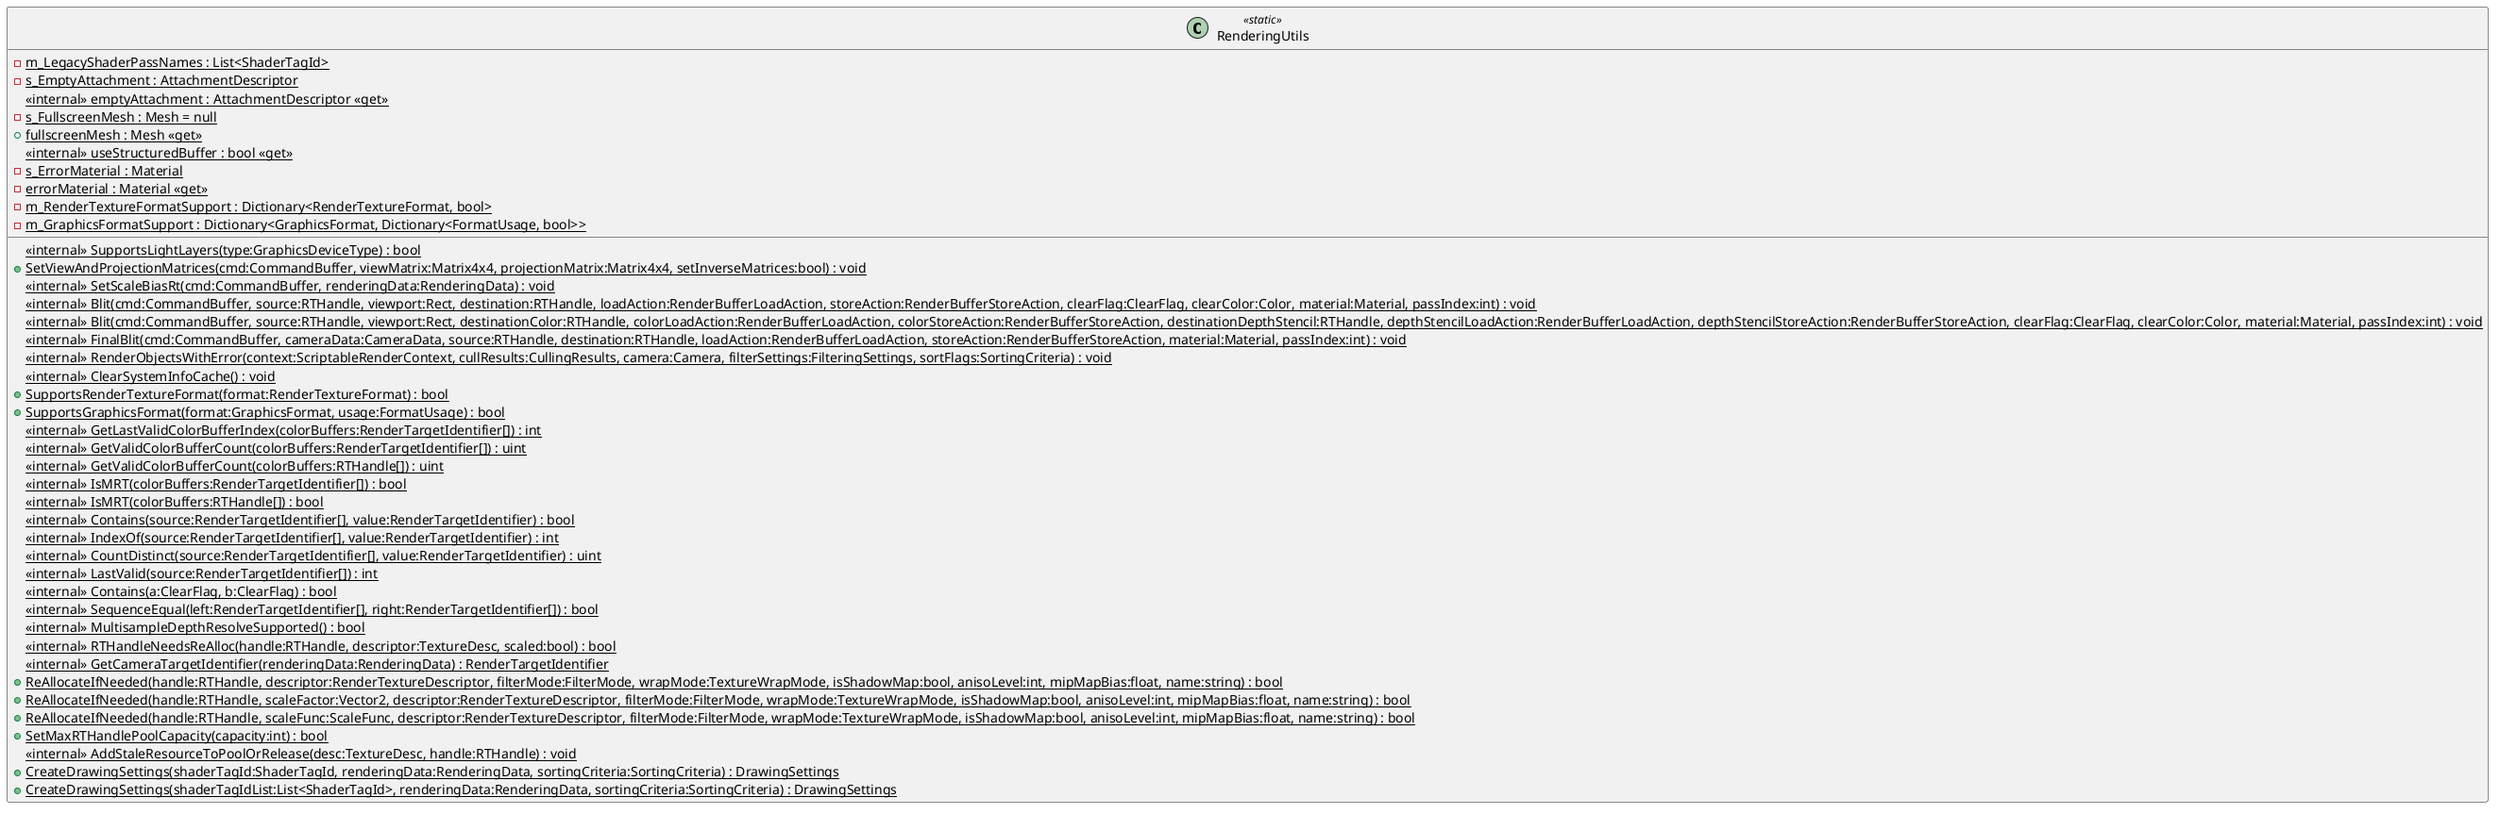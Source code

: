 @startuml
class RenderingUtils <<static>> {
    {static} - m_LegacyShaderPassNames : List<ShaderTagId>
    {static} - s_EmptyAttachment : AttachmentDescriptor
    <<internal>> {static} emptyAttachment : AttachmentDescriptor <<get>>
    {static} - s_FullscreenMesh : Mesh = null
    + {static} fullscreenMesh : Mesh <<get>>
    <<internal>> {static} useStructuredBuffer : bool <<get>>
    <<internal>> {static} SupportsLightLayers(type:GraphicsDeviceType) : bool
    {static} - s_ErrorMaterial : Material
    {static} - errorMaterial : Material <<get>>
    + {static} SetViewAndProjectionMatrices(cmd:CommandBuffer, viewMatrix:Matrix4x4, projectionMatrix:Matrix4x4, setInverseMatrices:bool) : void
    <<internal>> {static} SetScaleBiasRt(cmd:CommandBuffer, renderingData:RenderingData) : void
    <<internal>> {static} Blit(cmd:CommandBuffer, source:RTHandle, viewport:Rect, destination:RTHandle, loadAction:RenderBufferLoadAction, storeAction:RenderBufferStoreAction, clearFlag:ClearFlag, clearColor:Color, material:Material, passIndex:int) : void
    <<internal>> {static} Blit(cmd:CommandBuffer, source:RTHandle, viewport:Rect, destinationColor:RTHandle, colorLoadAction:RenderBufferLoadAction, colorStoreAction:RenderBufferStoreAction, destinationDepthStencil:RTHandle, depthStencilLoadAction:RenderBufferLoadAction, depthStencilStoreAction:RenderBufferStoreAction, clearFlag:ClearFlag, clearColor:Color, material:Material, passIndex:int) : void
    <<internal>> {static} FinalBlit(cmd:CommandBuffer, cameraData:CameraData, source:RTHandle, destination:RTHandle, loadAction:RenderBufferLoadAction, storeAction:RenderBufferStoreAction, material:Material, passIndex:int) : void
    <<internal>> {static} RenderObjectsWithError(context:ScriptableRenderContext, cullResults:CullingResults, camera:Camera, filterSettings:FilteringSettings, sortFlags:SortingCriteria) : void
    {static} - m_RenderTextureFormatSupport : Dictionary<RenderTextureFormat, bool>
    {static} - m_GraphicsFormatSupport : Dictionary<GraphicsFormat, Dictionary<FormatUsage, bool>>
    <<internal>> {static} ClearSystemInfoCache() : void
    + {static} SupportsRenderTextureFormat(format:RenderTextureFormat) : bool
    + {static} SupportsGraphicsFormat(format:GraphicsFormat, usage:FormatUsage) : bool
    <<internal>> {static} GetLastValidColorBufferIndex(colorBuffers:RenderTargetIdentifier[]) : int
    <<internal>> {static} GetValidColorBufferCount(colorBuffers:RenderTargetIdentifier[]) : uint
    <<internal>> {static} GetValidColorBufferCount(colorBuffers:RTHandle[]) : uint
    <<internal>> {static} IsMRT(colorBuffers:RenderTargetIdentifier[]) : bool
    <<internal>> {static} IsMRT(colorBuffers:RTHandle[]) : bool
    <<internal>> {static} Contains(source:RenderTargetIdentifier[], value:RenderTargetIdentifier) : bool
    <<internal>> {static} IndexOf(source:RenderTargetIdentifier[], value:RenderTargetIdentifier) : int
    <<internal>> {static} CountDistinct(source:RenderTargetIdentifier[], value:RenderTargetIdentifier) : uint
    <<internal>> {static} LastValid(source:RenderTargetIdentifier[]) : int
    <<internal>> {static} Contains(a:ClearFlag, b:ClearFlag) : bool
    <<internal>> {static} SequenceEqual(left:RenderTargetIdentifier[], right:RenderTargetIdentifier[]) : bool
    <<internal>> {static} MultisampleDepthResolveSupported() : bool
    <<internal>> {static} RTHandleNeedsReAlloc(handle:RTHandle, descriptor:TextureDesc, scaled:bool) : bool
    <<internal>> {static} GetCameraTargetIdentifier(renderingData:RenderingData) : RenderTargetIdentifier
    + {static} ReAllocateIfNeeded(handle:RTHandle, descriptor:RenderTextureDescriptor, filterMode:FilterMode, wrapMode:TextureWrapMode, isShadowMap:bool, anisoLevel:int, mipMapBias:float, name:string) : bool
    + {static} ReAllocateIfNeeded(handle:RTHandle, scaleFactor:Vector2, descriptor:RenderTextureDescriptor, filterMode:FilterMode, wrapMode:TextureWrapMode, isShadowMap:bool, anisoLevel:int, mipMapBias:float, name:string) : bool
    + {static} ReAllocateIfNeeded(handle:RTHandle, scaleFunc:ScaleFunc, descriptor:RenderTextureDescriptor, filterMode:FilterMode, wrapMode:TextureWrapMode, isShadowMap:bool, anisoLevel:int, mipMapBias:float, name:string) : bool
    + {static} SetMaxRTHandlePoolCapacity(capacity:int) : bool
    <<internal>> {static} AddStaleResourceToPoolOrRelease(desc:TextureDesc, handle:RTHandle) : void
    {static} + CreateDrawingSettings(shaderTagId:ShaderTagId, renderingData:RenderingData, sortingCriteria:SortingCriteria) : DrawingSettings
    {static} + CreateDrawingSettings(shaderTagIdList:List<ShaderTagId>, renderingData:RenderingData, sortingCriteria:SortingCriteria) : DrawingSettings
}
@enduml
